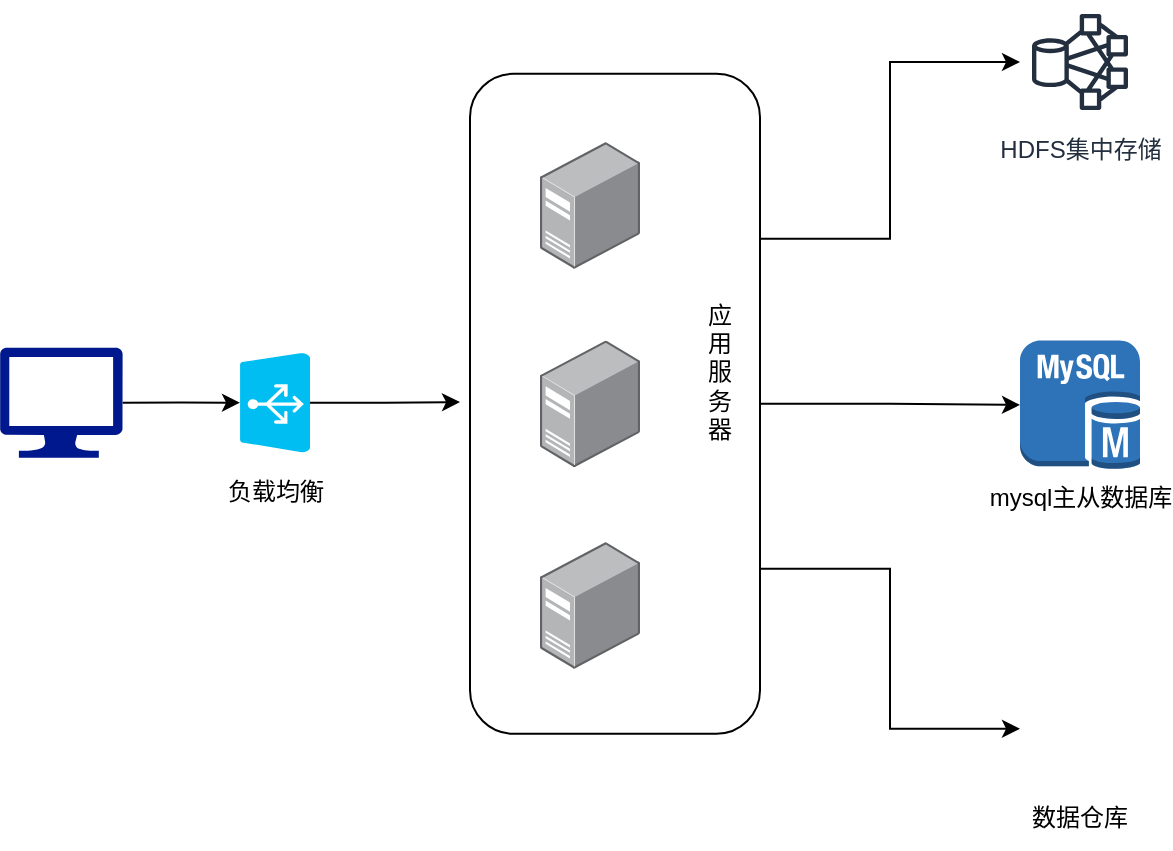 <mxfile version="20.6.0" type="github">
  <diagram id="2D9Y6gmKMdmvwzqiIpd5" name="第 1 页">
    <mxGraphModel dx="1422" dy="804" grid="0" gridSize="10" guides="1" tooltips="1" connect="1" arrows="1" fold="1" page="1" pageScale="1" pageWidth="2339" pageHeight="3300" math="0" shadow="0">
      <root>
        <mxCell id="0" />
        <mxCell id="1" parent="0" />
        <mxCell id="JezF_pTIhkVZUL-AKWTJ-29" style="edgeStyle=orthogonalEdgeStyle;rounded=0;orthogonalLoop=1;jettySize=auto;html=1;exitX=1;exitY=0.25;exitDx=0;exitDy=0;" edge="1" parent="1" source="JezF_pTIhkVZUL-AKWTJ-9" target="JezF_pTIhkVZUL-AKWTJ-20">
          <mxGeometry relative="1" as="geometry" />
        </mxCell>
        <mxCell id="JezF_pTIhkVZUL-AKWTJ-30" style="edgeStyle=orthogonalEdgeStyle;rounded=0;orthogonalLoop=1;jettySize=auto;html=1;exitX=1;exitY=0.5;exitDx=0;exitDy=0;" edge="1" parent="1" source="JezF_pTIhkVZUL-AKWTJ-9" target="JezF_pTIhkVZUL-AKWTJ-15">
          <mxGeometry relative="1" as="geometry" />
        </mxCell>
        <mxCell id="JezF_pTIhkVZUL-AKWTJ-31" style="edgeStyle=orthogonalEdgeStyle;rounded=0;orthogonalLoop=1;jettySize=auto;html=1;exitX=1;exitY=0.75;exitDx=0;exitDy=0;entryX=0;entryY=0.5;entryDx=0;entryDy=0;" edge="1" parent="1" source="JezF_pTIhkVZUL-AKWTJ-9" target="JezF_pTIhkVZUL-AKWTJ-22">
          <mxGeometry relative="1" as="geometry" />
        </mxCell>
        <mxCell id="JezF_pTIhkVZUL-AKWTJ-9" value="" style="rounded=1;whiteSpace=wrap;html=1;" vertex="1" parent="1">
          <mxGeometry x="365" y="125.9" width="145" height="330" as="geometry" />
        </mxCell>
        <mxCell id="JezF_pTIhkVZUL-AKWTJ-6" value="" style="points=[];aspect=fixed;html=1;align=center;shadow=0;dashed=0;image;image=img/lib/allied_telesis/computer_and_terminals/Server_Desktop.svg;" vertex="1" parent="1">
          <mxGeometry x="400" y="160" width="50" height="63.38" as="geometry" />
        </mxCell>
        <mxCell id="JezF_pTIhkVZUL-AKWTJ-7" value="" style="points=[];aspect=fixed;html=1;align=center;shadow=0;dashed=0;image;image=img/lib/allied_telesis/computer_and_terminals/Server_Desktop.svg;" vertex="1" parent="1">
          <mxGeometry x="400" y="259.21" width="50" height="63.38" as="geometry" />
        </mxCell>
        <mxCell id="JezF_pTIhkVZUL-AKWTJ-8" value="" style="points=[];aspect=fixed;html=1;align=center;shadow=0;dashed=0;image;image=img/lib/allied_telesis/computer_and_terminals/Server_Desktop.svg;" vertex="1" parent="1">
          <mxGeometry x="400" y="360" width="50" height="63.38" as="geometry" />
        </mxCell>
        <mxCell id="JezF_pTIhkVZUL-AKWTJ-15" value="mysql主从数据库" style="outlineConnect=0;dashed=0;verticalLabelPosition=bottom;verticalAlign=top;align=center;html=1;shape=mxgraph.aws3.mysql_db_instance;fillColor=#2E73B8;gradientColor=none;" vertex="1" parent="1">
          <mxGeometry x="640" y="259.21" width="60" height="64.5" as="geometry" />
        </mxCell>
        <mxCell id="JezF_pTIhkVZUL-AKWTJ-20" value="HDFS集中存储&lt;br&gt;" style="sketch=0;outlineConnect=0;fontColor=#232F3E;gradientColor=none;strokeColor=#232F3E;fillColor=#ffffff;dashed=0;verticalLabelPosition=bottom;verticalAlign=top;align=center;html=1;fontSize=12;fontStyle=0;aspect=fixed;shape=mxgraph.aws4.resourceIcon;resIcon=mxgraph.aws4.hdfs_cluster;" vertex="1" parent="1">
          <mxGeometry x="640" y="90" width="60" height="60" as="geometry" />
        </mxCell>
        <mxCell id="JezF_pTIhkVZUL-AKWTJ-21" value="应用服务器" style="text;html=1;strokeColor=none;fillColor=none;align=center;verticalAlign=middle;whiteSpace=wrap;rounded=0;" vertex="1" parent="1">
          <mxGeometry x="480" y="200" width="20" height="150" as="geometry" />
        </mxCell>
        <mxCell id="JezF_pTIhkVZUL-AKWTJ-22" value="" style="shape=image;html=1;verticalAlign=top;verticalLabelPosition=bottom;labelBackgroundColor=#ffffff;imageAspect=0;aspect=fixed;image=https://cdn2.iconfinder.com/data/icons/perqui/48/dw.png" vertex="1" parent="1">
          <mxGeometry x="640" y="423.38" width="60" height="60" as="geometry" />
        </mxCell>
        <mxCell id="JezF_pTIhkVZUL-AKWTJ-24" value="数据仓库" style="text;html=1;strokeColor=none;fillColor=none;align=center;verticalAlign=middle;whiteSpace=wrap;rounded=0;" vertex="1" parent="1">
          <mxGeometry x="640" y="483.38" width="60" height="30" as="geometry" />
        </mxCell>
        <mxCell id="JezF_pTIhkVZUL-AKWTJ-28" style="edgeStyle=orthogonalEdgeStyle;rounded=0;orthogonalLoop=1;jettySize=auto;html=1;exitX=0.5;exitY=1;exitDx=0;exitDy=0;exitPerimeter=0;" edge="1" parent="1" source="JezF_pTIhkVZUL-AKWTJ-27">
          <mxGeometry relative="1" as="geometry">
            <mxPoint x="360" y="290" as="targetPoint" />
          </mxGeometry>
        </mxCell>
        <mxCell id="JezF_pTIhkVZUL-AKWTJ-27" value="" style="verticalLabelPosition=bottom;html=1;verticalAlign=top;align=center;strokeColor=none;fillColor=#00BEF2;shape=mxgraph.azure.azure_load_balancer;direction=north;" vertex="1" parent="1">
          <mxGeometry x="250" y="265.35" width="35" height="50" as="geometry" />
        </mxCell>
        <mxCell id="JezF_pTIhkVZUL-AKWTJ-33" style="edgeStyle=orthogonalEdgeStyle;rounded=0;orthogonalLoop=1;jettySize=auto;html=1;exitX=1;exitY=0.5;exitDx=0;exitDy=0;exitPerimeter=0;entryX=0.5;entryY=0;entryDx=0;entryDy=0;entryPerimeter=0;" edge="1" parent="1" source="JezF_pTIhkVZUL-AKWTJ-32" target="JezF_pTIhkVZUL-AKWTJ-27">
          <mxGeometry relative="1" as="geometry" />
        </mxCell>
        <mxCell id="JezF_pTIhkVZUL-AKWTJ-32" value="" style="sketch=0;aspect=fixed;pointerEvents=1;shadow=0;dashed=0;html=1;strokeColor=none;labelPosition=center;verticalLabelPosition=bottom;verticalAlign=top;align=center;fillColor=#00188D;shape=mxgraph.azure.computer" vertex="1" parent="1">
          <mxGeometry x="130" y="262.76" width="61.3" height="55.17" as="geometry" />
        </mxCell>
        <mxCell id="JezF_pTIhkVZUL-AKWTJ-36" value="负载均衡" style="text;html=1;strokeColor=none;fillColor=none;align=center;verticalAlign=middle;whiteSpace=wrap;rounded=0;" vertex="1" parent="1">
          <mxGeometry x="237.5" y="320" width="60" height="30" as="geometry" />
        </mxCell>
      </root>
    </mxGraphModel>
  </diagram>
</mxfile>

